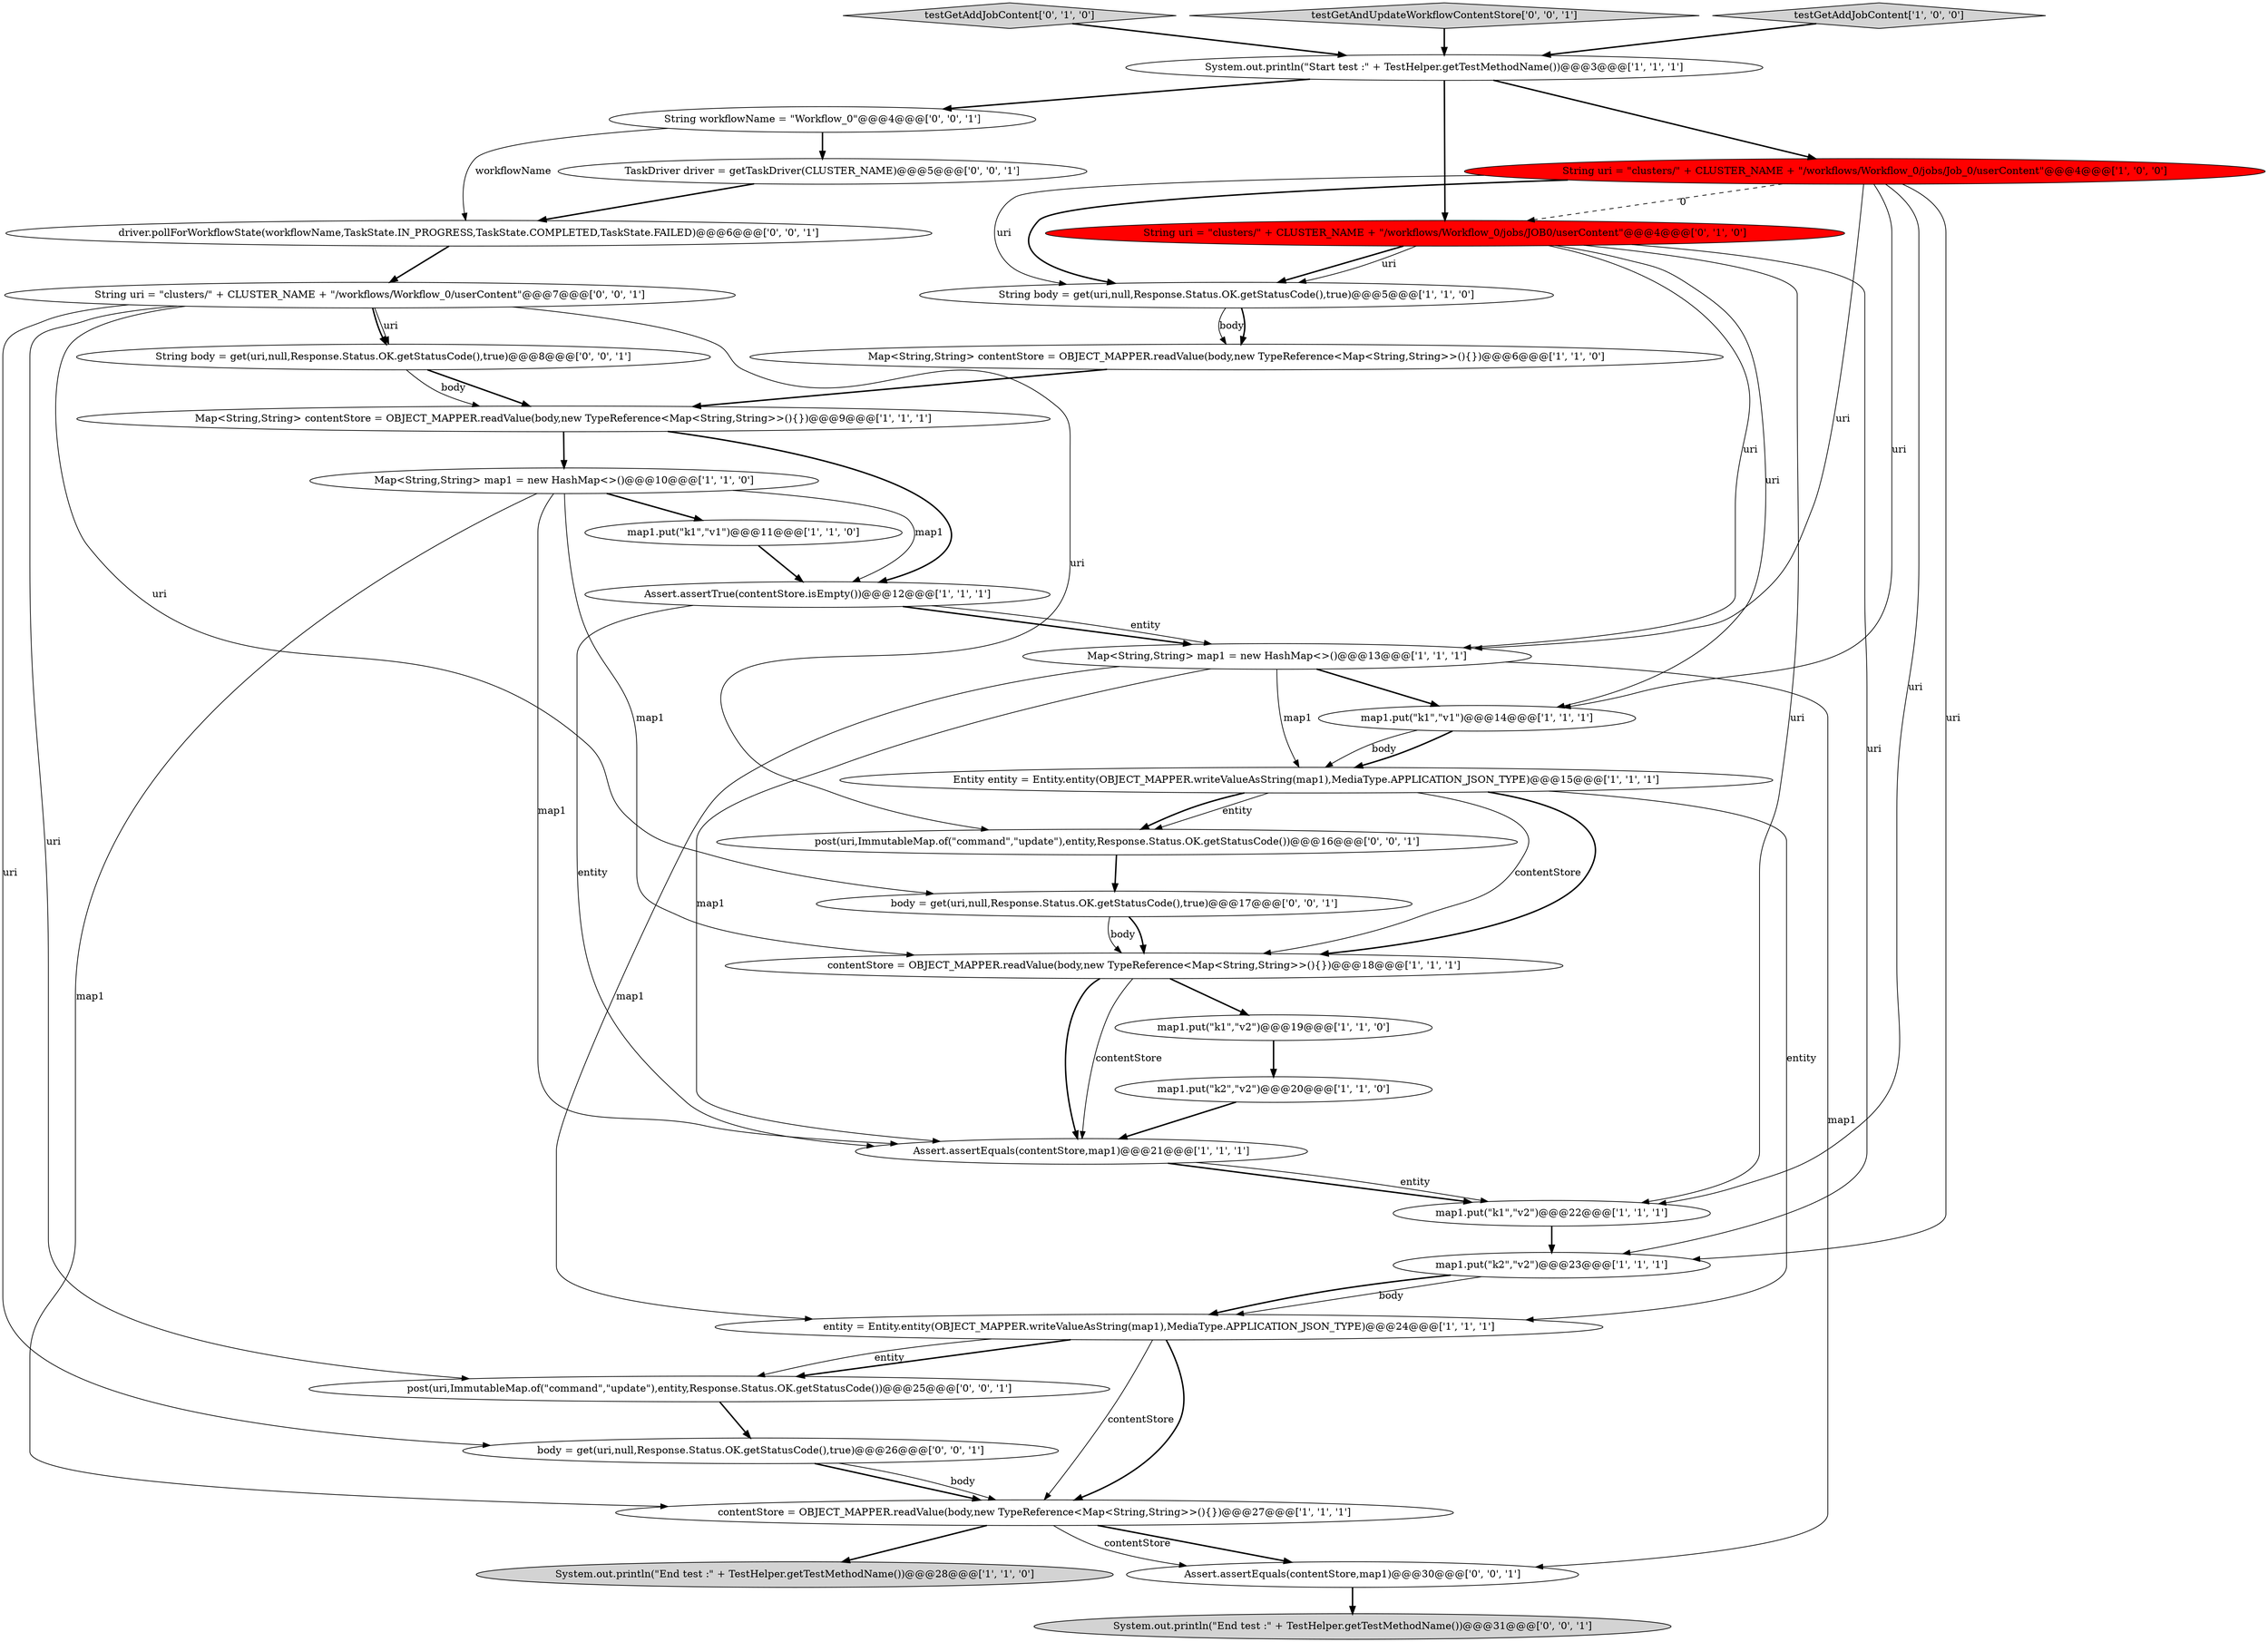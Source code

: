 digraph {
25 [style = filled, label = "body = get(uri,null,Response.Status.OK.getStatusCode(),true)@@@17@@@['0', '0', '1']", fillcolor = white, shape = ellipse image = "AAA0AAABBB3BBB"];
29 [style = filled, label = "Assert.assertEquals(contentStore,map1)@@@30@@@['0', '0', '1']", fillcolor = white, shape = ellipse image = "AAA0AAABBB3BBB"];
1 [style = filled, label = "map1.put(\"k1\",\"v1\")@@@14@@@['1', '1', '1']", fillcolor = white, shape = ellipse image = "AAA0AAABBB1BBB"];
16 [style = filled, label = "Assert.assertEquals(contentStore,map1)@@@21@@@['1', '1', '1']", fillcolor = white, shape = ellipse image = "AAA0AAABBB1BBB"];
32 [style = filled, label = "post(uri,ImmutableMap.of(\"command\",\"update\"),entity,Response.Status.OK.getStatusCode())@@@25@@@['0', '0', '1']", fillcolor = white, shape = ellipse image = "AAA0AAABBB3BBB"];
9 [style = filled, label = "Assert.assertTrue(contentStore.isEmpty())@@@12@@@['1', '1', '1']", fillcolor = white, shape = ellipse image = "AAA0AAABBB1BBB"];
18 [style = filled, label = "Map<String,String> contentStore = OBJECT_MAPPER.readValue(body,new TypeReference<Map<String,String>>(){})@@@9@@@['1', '1', '1']", fillcolor = white, shape = ellipse image = "AAA0AAABBB1BBB"];
21 [style = filled, label = "testGetAddJobContent['0', '1', '0']", fillcolor = lightgray, shape = diamond image = "AAA0AAABBB2BBB"];
31 [style = filled, label = "post(uri,ImmutableMap.of(\"command\",\"update\"),entity,Response.Status.OK.getStatusCode())@@@16@@@['0', '0', '1']", fillcolor = white, shape = ellipse image = "AAA0AAABBB3BBB"];
15 [style = filled, label = "String body = get(uri,null,Response.Status.OK.getStatusCode(),true)@@@5@@@['1', '1', '0']", fillcolor = white, shape = ellipse image = "AAA0AAABBB1BBB"];
8 [style = filled, label = "map1.put(\"k1\",\"v2\")@@@22@@@['1', '1', '1']", fillcolor = white, shape = ellipse image = "AAA0AAABBB1BBB"];
33 [style = filled, label = "String uri = \"clusters/\" + CLUSTER_NAME + \"/workflows/Workflow_0/userContent\"@@@7@@@['0', '0', '1']", fillcolor = white, shape = ellipse image = "AAA0AAABBB3BBB"];
10 [style = filled, label = "map1.put(\"k2\",\"v2\")@@@20@@@['1', '1', '0']", fillcolor = white, shape = ellipse image = "AAA0AAABBB1BBB"];
20 [style = filled, label = "Map<String,String> map1 = new HashMap<>()@@@10@@@['1', '1', '0']", fillcolor = white, shape = ellipse image = "AAA0AAABBB1BBB"];
13 [style = filled, label = "map1.put(\"k2\",\"v2\")@@@23@@@['1', '1', '1']", fillcolor = white, shape = ellipse image = "AAA0AAABBB1BBB"];
34 [style = filled, label = "TaskDriver driver = getTaskDriver(CLUSTER_NAME)@@@5@@@['0', '0', '1']", fillcolor = white, shape = ellipse image = "AAA0AAABBB3BBB"];
23 [style = filled, label = "body = get(uri,null,Response.Status.OK.getStatusCode(),true)@@@26@@@['0', '0', '1']", fillcolor = white, shape = ellipse image = "AAA0AAABBB3BBB"];
5 [style = filled, label = "contentStore = OBJECT_MAPPER.readValue(body,new TypeReference<Map<String,String>>(){})@@@27@@@['1', '1', '1']", fillcolor = white, shape = ellipse image = "AAA0AAABBB1BBB"];
11 [style = filled, label = "entity = Entity.entity(OBJECT_MAPPER.writeValueAsString(map1),MediaType.APPLICATION_JSON_TYPE)@@@24@@@['1', '1', '1']", fillcolor = white, shape = ellipse image = "AAA0AAABBB1BBB"];
19 [style = filled, label = "Map<String,String> contentStore = OBJECT_MAPPER.readValue(body,new TypeReference<Map<String,String>>(){})@@@6@@@['1', '1', '0']", fillcolor = white, shape = ellipse image = "AAA0AAABBB1BBB"];
24 [style = filled, label = "testGetAndUpdateWorkflowContentStore['0', '0', '1']", fillcolor = lightgray, shape = diamond image = "AAA0AAABBB3BBB"];
28 [style = filled, label = "String body = get(uri,null,Response.Status.OK.getStatusCode(),true)@@@8@@@['0', '0', '1']", fillcolor = white, shape = ellipse image = "AAA0AAABBB3BBB"];
0 [style = filled, label = "Map<String,String> map1 = new HashMap<>()@@@13@@@['1', '1', '1']", fillcolor = white, shape = ellipse image = "AAA0AAABBB1BBB"];
2 [style = filled, label = "testGetAddJobContent['1', '0', '0']", fillcolor = lightgray, shape = diamond image = "AAA0AAABBB1BBB"];
14 [style = filled, label = "Entity entity = Entity.entity(OBJECT_MAPPER.writeValueAsString(map1),MediaType.APPLICATION_JSON_TYPE)@@@15@@@['1', '1', '1']", fillcolor = white, shape = ellipse image = "AAA0AAABBB1BBB"];
30 [style = filled, label = "String workflowName = \"Workflow_0\"@@@4@@@['0', '0', '1']", fillcolor = white, shape = ellipse image = "AAA0AAABBB3BBB"];
3 [style = filled, label = "map1.put(\"k1\",\"v2\")@@@19@@@['1', '1', '0']", fillcolor = white, shape = ellipse image = "AAA0AAABBB1BBB"];
4 [style = filled, label = "contentStore = OBJECT_MAPPER.readValue(body,new TypeReference<Map<String,String>>(){})@@@18@@@['1', '1', '1']", fillcolor = white, shape = ellipse image = "AAA0AAABBB1BBB"];
12 [style = filled, label = "System.out.println(\"Start test :\" + TestHelper.getTestMethodName())@@@3@@@['1', '1', '1']", fillcolor = white, shape = ellipse image = "AAA0AAABBB1BBB"];
26 [style = filled, label = "driver.pollForWorkflowState(workflowName,TaskState.IN_PROGRESS,TaskState.COMPLETED,TaskState.FAILED)@@@6@@@['0', '0', '1']", fillcolor = white, shape = ellipse image = "AAA0AAABBB3BBB"];
7 [style = filled, label = "System.out.println(\"End test :\" + TestHelper.getTestMethodName())@@@28@@@['1', '1', '0']", fillcolor = lightgray, shape = ellipse image = "AAA0AAABBB1BBB"];
27 [style = filled, label = "System.out.println(\"End test :\" + TestHelper.getTestMethodName())@@@31@@@['0', '0', '1']", fillcolor = lightgray, shape = ellipse image = "AAA0AAABBB3BBB"];
22 [style = filled, label = "String uri = \"clusters/\" + CLUSTER_NAME + \"/workflows/Workflow_0/jobs/JOB0/userContent\"@@@4@@@['0', '1', '0']", fillcolor = red, shape = ellipse image = "AAA1AAABBB2BBB"];
6 [style = filled, label = "String uri = \"clusters/\" + CLUSTER_NAME + \"/workflows/Workflow_0/jobs/Job_0/userContent\"@@@4@@@['1', '0', '0']", fillcolor = red, shape = ellipse image = "AAA1AAABBB1BBB"];
17 [style = filled, label = "map1.put(\"k1\",\"v1\")@@@11@@@['1', '1', '0']", fillcolor = white, shape = ellipse image = "AAA0AAABBB1BBB"];
5->29 [style = bold, label=""];
4->3 [style = bold, label=""];
24->12 [style = bold, label=""];
6->1 [style = solid, label="uri"];
19->18 [style = bold, label=""];
20->17 [style = bold, label=""];
22->15 [style = bold, label=""];
28->18 [style = bold, label=""];
31->25 [style = bold, label=""];
9->0 [style = bold, label=""];
32->23 [style = bold, label=""];
23->5 [style = bold, label=""];
16->8 [style = bold, label=""];
1->14 [style = solid, label="body"];
15->19 [style = solid, label="body"];
13->11 [style = solid, label="body"];
11->5 [style = solid, label="contentStore"];
0->14 [style = solid, label="map1"];
20->9 [style = solid, label="map1"];
17->9 [style = bold, label=""];
33->28 [style = bold, label=""];
25->4 [style = bold, label=""];
22->13 [style = solid, label="uri"];
12->30 [style = bold, label=""];
11->32 [style = bold, label=""];
30->34 [style = bold, label=""];
6->15 [style = solid, label="uri"];
0->11 [style = solid, label="map1"];
14->31 [style = solid, label="entity"];
9->16 [style = solid, label="entity"];
15->19 [style = bold, label=""];
14->4 [style = solid, label="contentStore"];
12->6 [style = bold, label=""];
6->13 [style = solid, label="uri"];
13->11 [style = bold, label=""];
33->25 [style = solid, label="uri"];
30->26 [style = solid, label="workflowName"];
6->22 [style = dashed, label="0"];
6->15 [style = bold, label=""];
2->12 [style = bold, label=""];
21->12 [style = bold, label=""];
33->32 [style = solid, label="uri"];
3->10 [style = bold, label=""];
29->27 [style = bold, label=""];
18->20 [style = bold, label=""];
11->5 [style = bold, label=""];
22->8 [style = solid, label="uri"];
0->29 [style = solid, label="map1"];
10->16 [style = bold, label=""];
34->26 [style = bold, label=""];
20->16 [style = solid, label="map1"];
6->8 [style = solid, label="uri"];
0->1 [style = bold, label=""];
33->28 [style = solid, label="uri"];
11->32 [style = solid, label="entity"];
14->11 [style = solid, label="entity"];
14->31 [style = bold, label=""];
20->4 [style = solid, label="map1"];
18->9 [style = bold, label=""];
20->5 [style = solid, label="map1"];
9->0 [style = solid, label="entity"];
22->1 [style = solid, label="uri"];
0->16 [style = solid, label="map1"];
5->29 [style = solid, label="contentStore"];
5->7 [style = bold, label=""];
23->5 [style = solid, label="body"];
1->14 [style = bold, label=""];
33->23 [style = solid, label="uri"];
25->4 [style = solid, label="body"];
22->0 [style = solid, label="uri"];
28->18 [style = solid, label="body"];
6->0 [style = solid, label="uri"];
26->33 [style = bold, label=""];
16->8 [style = solid, label="entity"];
12->22 [style = bold, label=""];
22->15 [style = solid, label="uri"];
4->16 [style = bold, label=""];
8->13 [style = bold, label=""];
14->4 [style = bold, label=""];
4->16 [style = solid, label="contentStore"];
33->31 [style = solid, label="uri"];
}
